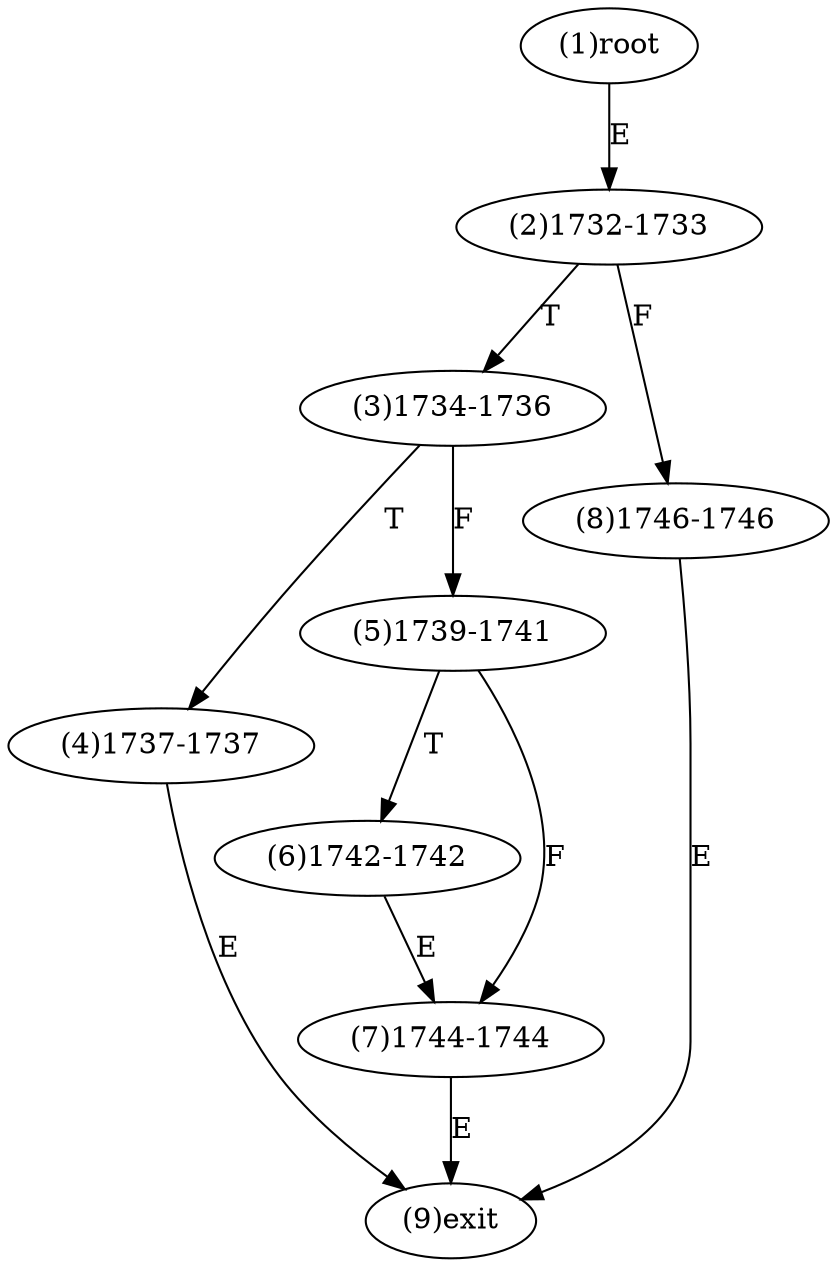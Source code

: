 digraph "" { 
1[ label="(1)root"];
2[ label="(2)1732-1733"];
3[ label="(3)1734-1736"];
4[ label="(4)1737-1737"];
5[ label="(5)1739-1741"];
6[ label="(6)1742-1742"];
7[ label="(7)1744-1744"];
8[ label="(8)1746-1746"];
9[ label="(9)exit"];
1->2[ label="E"];
2->8[ label="F"];
2->3[ label="T"];
3->5[ label="F"];
3->4[ label="T"];
4->9[ label="E"];
5->7[ label="F"];
5->6[ label="T"];
6->7[ label="E"];
7->9[ label="E"];
8->9[ label="E"];
}
